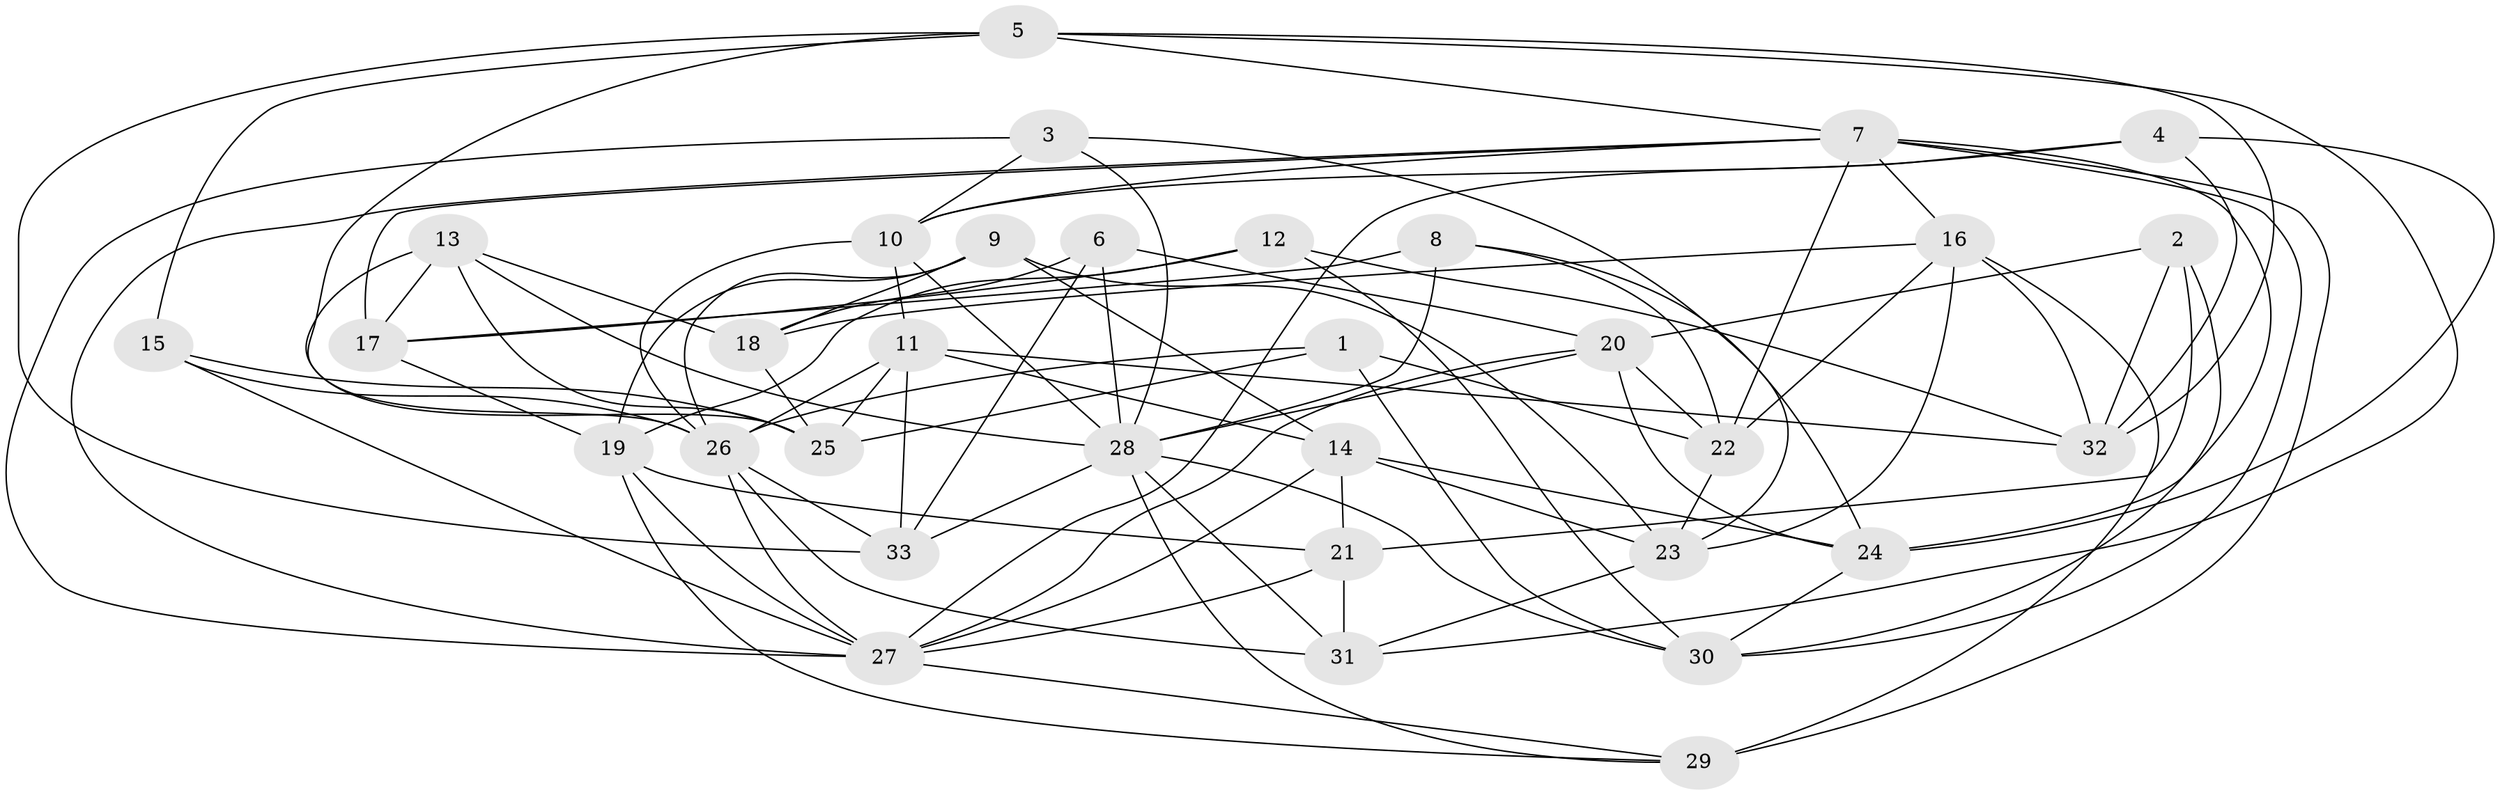 // original degree distribution, {4: 1.0}
// Generated by graph-tools (version 1.1) at 2025/27/03/09/25 03:27:01]
// undirected, 33 vertices, 94 edges
graph export_dot {
graph [start="1"]
  node [color=gray90,style=filled];
  1;
  2;
  3;
  4;
  5;
  6;
  7;
  8;
  9;
  10;
  11;
  12;
  13;
  14;
  15;
  16;
  17;
  18;
  19;
  20;
  21;
  22;
  23;
  24;
  25;
  26;
  27;
  28;
  29;
  30;
  31;
  32;
  33;
  1 -- 22 [weight=1.0];
  1 -- 25 [weight=1.0];
  1 -- 26 [weight=1.0];
  1 -- 30 [weight=1.0];
  2 -- 20 [weight=1.0];
  2 -- 21 [weight=1.0];
  2 -- 30 [weight=1.0];
  2 -- 32 [weight=1.0];
  3 -- 10 [weight=1.0];
  3 -- 23 [weight=1.0];
  3 -- 27 [weight=1.0];
  3 -- 28 [weight=1.0];
  4 -- 10 [weight=1.0];
  4 -- 24 [weight=1.0];
  4 -- 27 [weight=1.0];
  4 -- 32 [weight=1.0];
  5 -- 7 [weight=1.0];
  5 -- 15 [weight=1.0];
  5 -- 25 [weight=1.0];
  5 -- 31 [weight=1.0];
  5 -- 32 [weight=1.0];
  5 -- 33 [weight=1.0];
  6 -- 18 [weight=1.0];
  6 -- 20 [weight=1.0];
  6 -- 28 [weight=1.0];
  6 -- 33 [weight=1.0];
  7 -- 10 [weight=1.0];
  7 -- 16 [weight=1.0];
  7 -- 17 [weight=1.0];
  7 -- 22 [weight=1.0];
  7 -- 24 [weight=1.0];
  7 -- 27 [weight=1.0];
  7 -- 29 [weight=2.0];
  7 -- 30 [weight=1.0];
  8 -- 17 [weight=1.0];
  8 -- 22 [weight=1.0];
  8 -- 24 [weight=1.0];
  8 -- 28 [weight=1.0];
  9 -- 14 [weight=1.0];
  9 -- 18 [weight=2.0];
  9 -- 19 [weight=1.0];
  9 -- 23 [weight=1.0];
  9 -- 26 [weight=1.0];
  10 -- 11 [weight=1.0];
  10 -- 26 [weight=1.0];
  10 -- 28 [weight=1.0];
  11 -- 14 [weight=1.0];
  11 -- 25 [weight=1.0];
  11 -- 26 [weight=1.0];
  11 -- 32 [weight=1.0];
  11 -- 33 [weight=1.0];
  12 -- 17 [weight=1.0];
  12 -- 19 [weight=1.0];
  12 -- 30 [weight=1.0];
  12 -- 32 [weight=1.0];
  13 -- 17 [weight=2.0];
  13 -- 18 [weight=1.0];
  13 -- 25 [weight=1.0];
  13 -- 26 [weight=1.0];
  13 -- 28 [weight=1.0];
  14 -- 21 [weight=1.0];
  14 -- 23 [weight=1.0];
  14 -- 24 [weight=1.0];
  14 -- 27 [weight=1.0];
  15 -- 25 [weight=1.0];
  15 -- 26 [weight=1.0];
  15 -- 27 [weight=1.0];
  16 -- 18 [weight=1.0];
  16 -- 22 [weight=1.0];
  16 -- 23 [weight=1.0];
  16 -- 29 [weight=1.0];
  16 -- 32 [weight=1.0];
  17 -- 19 [weight=1.0];
  18 -- 25 [weight=1.0];
  19 -- 21 [weight=1.0];
  19 -- 27 [weight=1.0];
  19 -- 29 [weight=1.0];
  20 -- 22 [weight=1.0];
  20 -- 24 [weight=1.0];
  20 -- 27 [weight=1.0];
  20 -- 28 [weight=1.0];
  21 -- 27 [weight=1.0];
  21 -- 31 [weight=2.0];
  22 -- 23 [weight=1.0];
  23 -- 31 [weight=1.0];
  24 -- 30 [weight=1.0];
  26 -- 27 [weight=1.0];
  26 -- 31 [weight=1.0];
  26 -- 33 [weight=2.0];
  27 -- 29 [weight=1.0];
  28 -- 29 [weight=1.0];
  28 -- 30 [weight=1.0];
  28 -- 31 [weight=1.0];
  28 -- 33 [weight=1.0];
}
